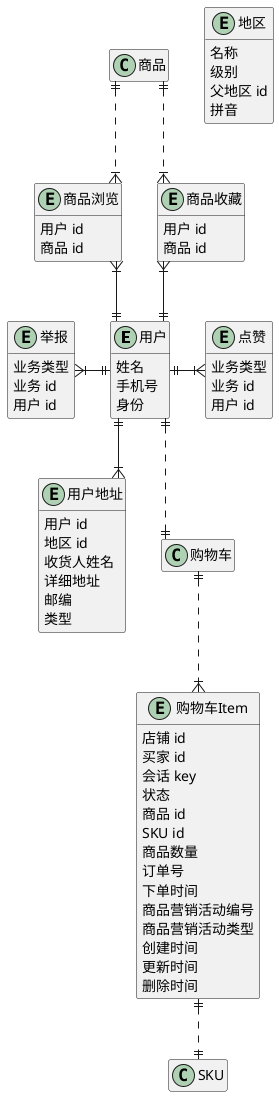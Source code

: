 @startuml 会员UML
hide empty members
skinparam linetype ortho

entity 用户 {
    姓名
    手机号
    ' 买家/卖家
    身份
}
entity 商品浏览 {
    ' 保存一个月（另定）
    用户 id
    商品 id
}
entity 商品收藏 {
    用户 id
    商品 id
}
entity 点赞 {
    ' biz_type 评价/回复
    业务类型
    ' biz_id
    业务 id
    用户 id
}
entity 举报 {
    ' biz_type
    业务类型
    ' biz_id
    业务 id
    用户 id
}
entity 用户地址 {
    用户 id
    地区 id
    收货人姓名
    详细地址
    邮编
    ' 买家地址/卖家地址
    类型
}
entity 购物车Item {
    店铺 id
    买家 id
    会话 key
    ' 1-正常
    ' 2-主动删除
    ' 3-下单删除
    状态
    商品 id
    SKU id
    商品数量
    ' 下单后填写，状态更改为下单删除
    订单号
    下单时间
    商品营销活动编号
    商品营销活动类型
    创建时间
    更新时间
    删除时间
}

商品 ||..|{ 商品浏览
商品浏览 }|--|| 用户
商品 ||..|{ 商品收藏
商品收藏 }|--|| 用户

点赞 }|-l-|| 用户
举报 }|-|| 用户

用户 ||--|{ 用户地址
用户 ||..|| 购物车
购物车 ||..|{ 购物车Item
购物车Item ||..|| SKU


' ==================== 地区 ====================
' 世界各地区的地区编码以及中文名称：https://github.com/chency147/worldArea
entity 地区 {
    名称
    ' 1-国家
    ' 2-省份
    ' 3-城市
    ' 4-区县
    ' 5-街道
    级别
    父地区 id
    ' 可以使用 jpinyin 根据 name 生成
    ' 用于对地名根据字幕排序的需求
    拼音
}


@enduml